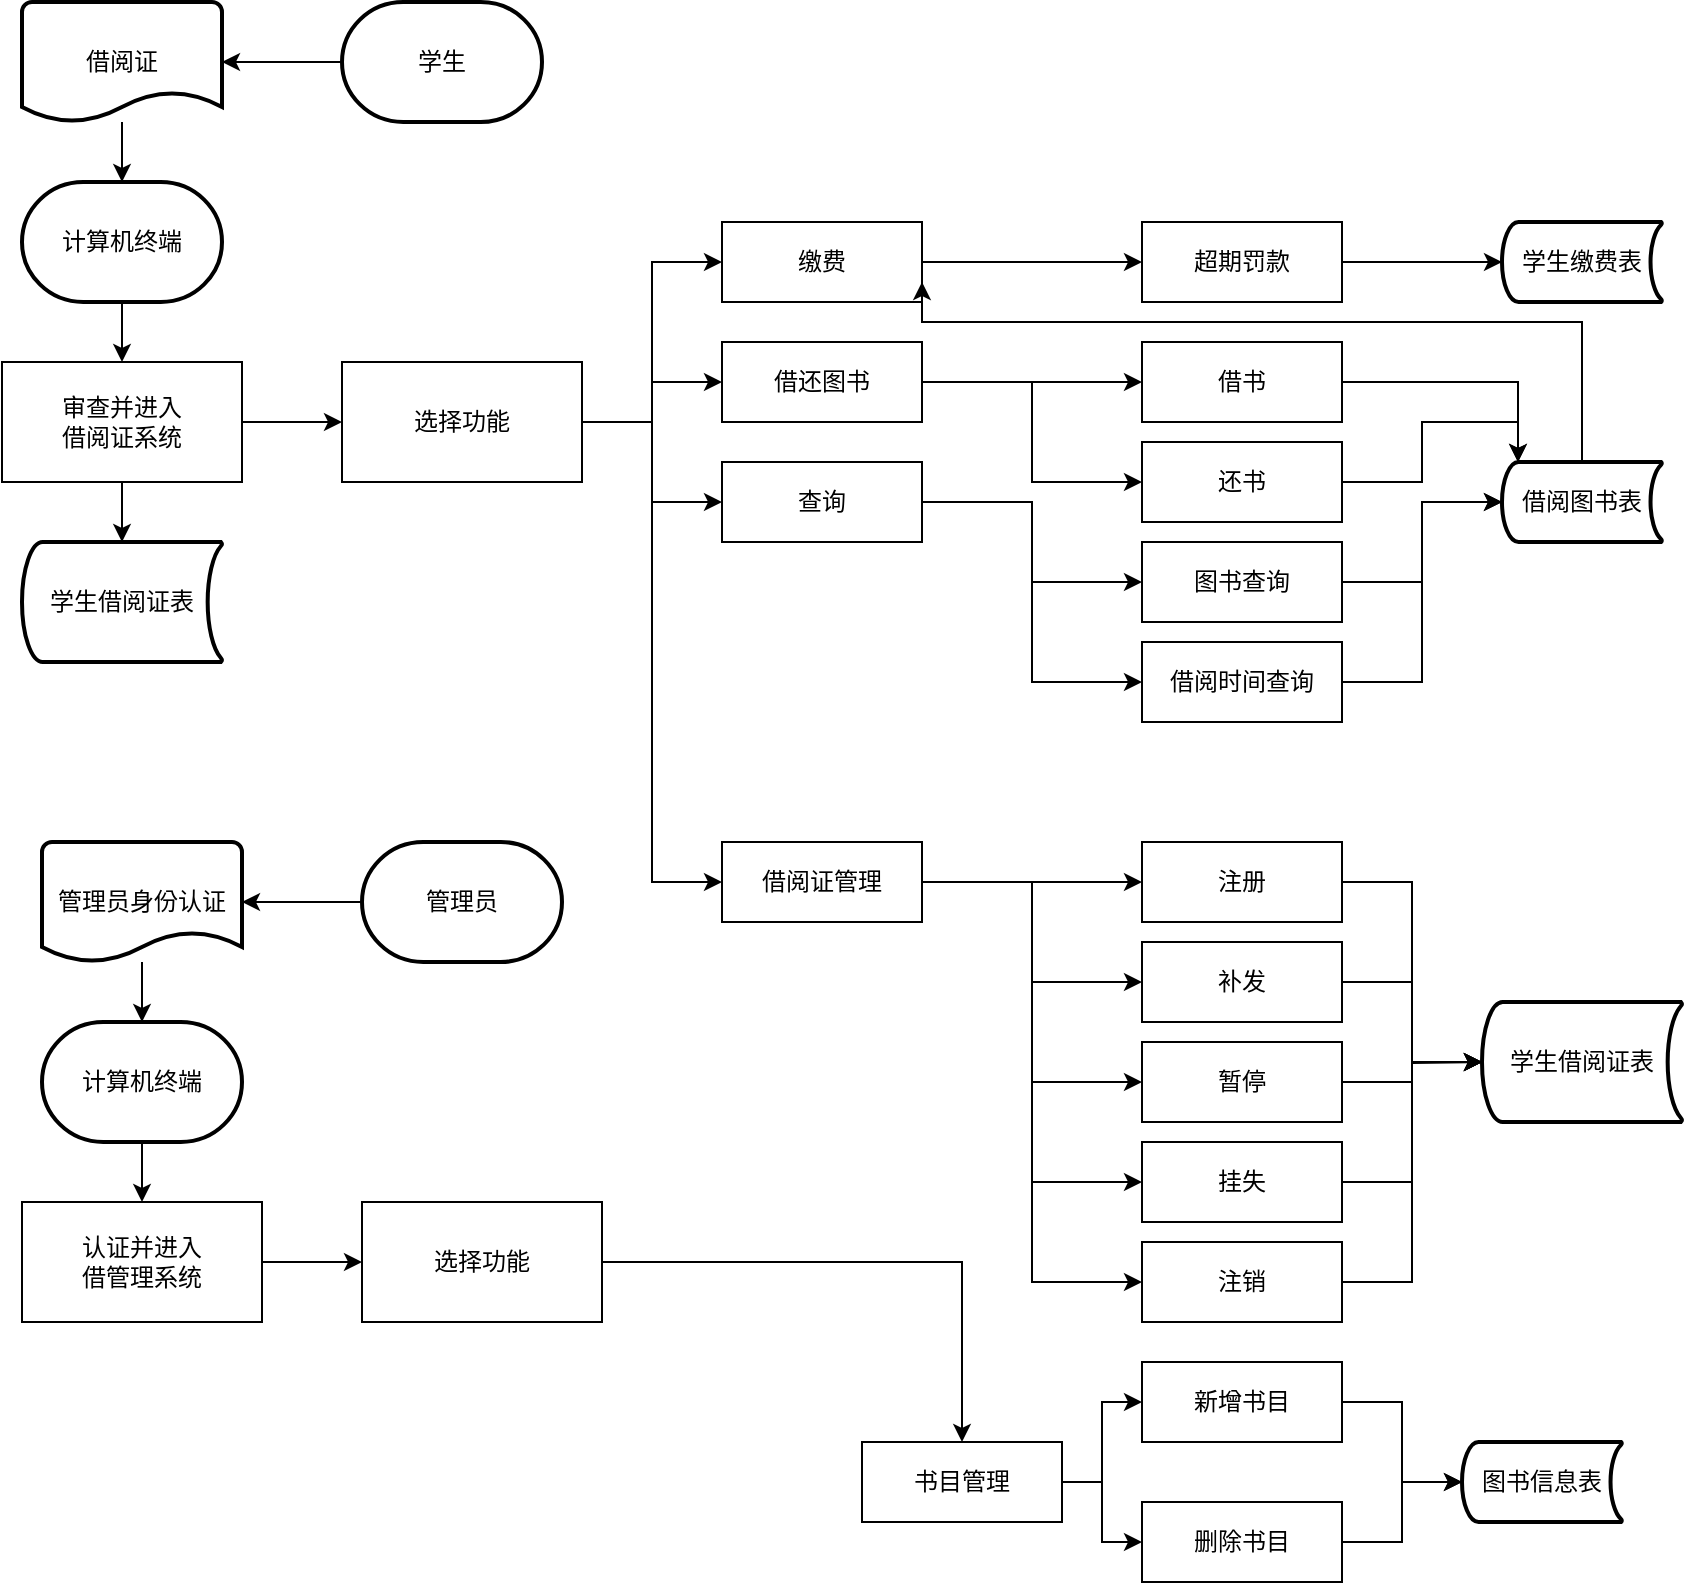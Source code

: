 <mxfile version="26.2.15">
  <diagram name="第 1 页" id="prHB6c7JmaogLN6D8wv1">
    <mxGraphModel dx="1205" dy="666" grid="1" gridSize="10" guides="1" tooltips="1" connect="1" arrows="1" fold="1" page="1" pageScale="1" pageWidth="3840" pageHeight="2160" math="0" shadow="0">
      <root>
        <mxCell id="0" />
        <mxCell id="1" parent="0" />
        <mxCell id="scvsNfRKqxQlTu6MdNj0-13" value="" style="edgeStyle=orthogonalEdgeStyle;rounded=0;orthogonalLoop=1;jettySize=auto;html=1;" edge="1" parent="1" source="scvsNfRKqxQlTu6MdNj0-7" target="scvsNfRKqxQlTu6MdNj0-9">
          <mxGeometry relative="1" as="geometry" />
        </mxCell>
        <mxCell id="scvsNfRKqxQlTu6MdNj0-7" value="借阅证" style="strokeWidth=2;html=1;shape=mxgraph.flowchart.document2;whiteSpace=wrap;size=0.25;" vertex="1" parent="1">
          <mxGeometry x="60" y="60" width="100" height="60" as="geometry" />
        </mxCell>
        <mxCell id="scvsNfRKqxQlTu6MdNj0-12" value="" style="edgeStyle=orthogonalEdgeStyle;rounded=0;orthogonalLoop=1;jettySize=auto;html=1;" edge="1" parent="1" source="scvsNfRKqxQlTu6MdNj0-8" target="scvsNfRKqxQlTu6MdNj0-7">
          <mxGeometry relative="1" as="geometry" />
        </mxCell>
        <mxCell id="scvsNfRKqxQlTu6MdNj0-8" value="学生" style="strokeWidth=2;html=1;shape=mxgraph.flowchart.terminator;whiteSpace=wrap;" vertex="1" parent="1">
          <mxGeometry x="220" y="60" width="100" height="60" as="geometry" />
        </mxCell>
        <mxCell id="scvsNfRKqxQlTu6MdNj0-15" value="" style="edgeStyle=orthogonalEdgeStyle;rounded=0;orthogonalLoop=1;jettySize=auto;html=1;" edge="1" parent="1" source="scvsNfRKqxQlTu6MdNj0-9" target="scvsNfRKqxQlTu6MdNj0-14">
          <mxGeometry relative="1" as="geometry" />
        </mxCell>
        <mxCell id="scvsNfRKqxQlTu6MdNj0-9" value="计算机终端" style="strokeWidth=2;html=1;shape=mxgraph.flowchart.terminator;whiteSpace=wrap;" vertex="1" parent="1">
          <mxGeometry x="60" y="150" width="100" height="60" as="geometry" />
        </mxCell>
        <mxCell id="scvsNfRKqxQlTu6MdNj0-17" value="" style="edgeStyle=orthogonalEdgeStyle;rounded=0;orthogonalLoop=1;jettySize=auto;html=1;" edge="1" parent="1" source="scvsNfRKqxQlTu6MdNj0-14" target="scvsNfRKqxQlTu6MdNj0-16">
          <mxGeometry relative="1" as="geometry" />
        </mxCell>
        <mxCell id="scvsNfRKqxQlTu6MdNj0-19" value="" style="edgeStyle=orthogonalEdgeStyle;rounded=0;orthogonalLoop=1;jettySize=auto;html=1;" edge="1" parent="1" source="scvsNfRKqxQlTu6MdNj0-14" target="scvsNfRKqxQlTu6MdNj0-18">
          <mxGeometry relative="1" as="geometry" />
        </mxCell>
        <mxCell id="scvsNfRKqxQlTu6MdNj0-14" value="审查并进入&lt;div&gt;借阅证系统&lt;/div&gt;" style="rounded=0;whiteSpace=wrap;html=1;" vertex="1" parent="1">
          <mxGeometry x="50" y="240" width="120" height="60" as="geometry" />
        </mxCell>
        <mxCell id="scvsNfRKqxQlTu6MdNj0-26" style="edgeStyle=orthogonalEdgeStyle;rounded=0;orthogonalLoop=1;jettySize=auto;html=1;exitX=1;exitY=0.5;exitDx=0;exitDy=0;entryX=0;entryY=0.5;entryDx=0;entryDy=0;" edge="1" parent="1" source="scvsNfRKqxQlTu6MdNj0-16" target="scvsNfRKqxQlTu6MdNj0-20">
          <mxGeometry relative="1" as="geometry" />
        </mxCell>
        <mxCell id="scvsNfRKqxQlTu6MdNj0-28" style="edgeStyle=orthogonalEdgeStyle;rounded=0;orthogonalLoop=1;jettySize=auto;html=1;exitX=1;exitY=0.5;exitDx=0;exitDy=0;entryX=0;entryY=0.5;entryDx=0;entryDy=0;" edge="1" parent="1" source="scvsNfRKqxQlTu6MdNj0-16" target="scvsNfRKqxQlTu6MdNj0-21">
          <mxGeometry relative="1" as="geometry" />
        </mxCell>
        <mxCell id="scvsNfRKqxQlTu6MdNj0-29" style="edgeStyle=orthogonalEdgeStyle;rounded=0;orthogonalLoop=1;jettySize=auto;html=1;exitX=1;exitY=0.5;exitDx=0;exitDy=0;" edge="1" parent="1" source="scvsNfRKqxQlTu6MdNj0-16" target="scvsNfRKqxQlTu6MdNj0-22">
          <mxGeometry relative="1" as="geometry" />
        </mxCell>
        <mxCell id="scvsNfRKqxQlTu6MdNj0-30" style="edgeStyle=orthogonalEdgeStyle;rounded=0;orthogonalLoop=1;jettySize=auto;html=1;exitX=1;exitY=0.5;exitDx=0;exitDy=0;entryX=0;entryY=0.5;entryDx=0;entryDy=0;" edge="1" parent="1" source="scvsNfRKqxQlTu6MdNj0-16" target="scvsNfRKqxQlTu6MdNj0-23">
          <mxGeometry relative="1" as="geometry" />
        </mxCell>
        <mxCell id="scvsNfRKqxQlTu6MdNj0-16" value="选择功能" style="rounded=0;whiteSpace=wrap;html=1;" vertex="1" parent="1">
          <mxGeometry x="220" y="240" width="120" height="60" as="geometry" />
        </mxCell>
        <mxCell id="scvsNfRKqxQlTu6MdNj0-18" value="学生借阅证表" style="strokeWidth=2;html=1;shape=mxgraph.flowchart.stored_data;whiteSpace=wrap;" vertex="1" parent="1">
          <mxGeometry x="60" y="330" width="100" height="60" as="geometry" />
        </mxCell>
        <mxCell id="scvsNfRKqxQlTu6MdNj0-33" value="" style="edgeStyle=orthogonalEdgeStyle;rounded=0;orthogonalLoop=1;jettySize=auto;html=1;" edge="1" parent="1" source="scvsNfRKqxQlTu6MdNj0-101" target="scvsNfRKqxQlTu6MdNj0-31">
          <mxGeometry relative="1" as="geometry" />
        </mxCell>
        <mxCell id="scvsNfRKqxQlTu6MdNj0-20" value="缴费" style="rounded=0;whiteSpace=wrap;html=1;" vertex="1" parent="1">
          <mxGeometry x="410" y="170" width="100" height="40" as="geometry" />
        </mxCell>
        <mxCell id="scvsNfRKqxQlTu6MdNj0-91" style="edgeStyle=orthogonalEdgeStyle;rounded=0;orthogonalLoop=1;jettySize=auto;html=1;exitX=1;exitY=0.5;exitDx=0;exitDy=0;entryX=0;entryY=0.5;entryDx=0;entryDy=0;" edge="1" parent="1" source="scvsNfRKqxQlTu6MdNj0-21" target="scvsNfRKqxQlTu6MdNj0-88">
          <mxGeometry relative="1" as="geometry" />
        </mxCell>
        <mxCell id="scvsNfRKqxQlTu6MdNj0-92" style="edgeStyle=orthogonalEdgeStyle;rounded=0;orthogonalLoop=1;jettySize=auto;html=1;exitX=1;exitY=0.5;exitDx=0;exitDy=0;entryX=0;entryY=0.5;entryDx=0;entryDy=0;" edge="1" parent="1" source="scvsNfRKqxQlTu6MdNj0-21" target="scvsNfRKqxQlTu6MdNj0-89">
          <mxGeometry relative="1" as="geometry" />
        </mxCell>
        <mxCell id="scvsNfRKqxQlTu6MdNj0-21" value="借还图书" style="rounded=0;whiteSpace=wrap;html=1;" vertex="1" parent="1">
          <mxGeometry x="410" y="230" width="100" height="40" as="geometry" />
        </mxCell>
        <mxCell id="scvsNfRKqxQlTu6MdNj0-97" style="edgeStyle=orthogonalEdgeStyle;rounded=0;orthogonalLoop=1;jettySize=auto;html=1;exitX=1;exitY=0.5;exitDx=0;exitDy=0;entryX=0;entryY=0.5;entryDx=0;entryDy=0;" edge="1" parent="1" source="scvsNfRKqxQlTu6MdNj0-22" target="scvsNfRKqxQlTu6MdNj0-95">
          <mxGeometry relative="1" as="geometry" />
        </mxCell>
        <mxCell id="scvsNfRKqxQlTu6MdNj0-98" style="edgeStyle=orthogonalEdgeStyle;rounded=0;orthogonalLoop=1;jettySize=auto;html=1;exitX=1;exitY=0.5;exitDx=0;exitDy=0;entryX=0;entryY=0.5;entryDx=0;entryDy=0;" edge="1" parent="1" source="scvsNfRKqxQlTu6MdNj0-22" target="scvsNfRKqxQlTu6MdNj0-96">
          <mxGeometry relative="1" as="geometry" />
        </mxCell>
        <mxCell id="scvsNfRKqxQlTu6MdNj0-22" value="查询" style="rounded=0;whiteSpace=wrap;html=1;" vertex="1" parent="1">
          <mxGeometry x="410" y="290" width="100" height="40" as="geometry" />
        </mxCell>
        <mxCell id="scvsNfRKqxQlTu6MdNj0-74" style="edgeStyle=orthogonalEdgeStyle;rounded=0;orthogonalLoop=1;jettySize=auto;html=1;exitX=1;exitY=0.5;exitDx=0;exitDy=0;entryX=0;entryY=0.5;entryDx=0;entryDy=0;" edge="1" parent="1" source="scvsNfRKqxQlTu6MdNj0-23" target="scvsNfRKqxQlTu6MdNj0-69">
          <mxGeometry relative="1" as="geometry" />
        </mxCell>
        <mxCell id="scvsNfRKqxQlTu6MdNj0-75" style="edgeStyle=orthogonalEdgeStyle;rounded=0;orthogonalLoop=1;jettySize=auto;html=1;exitX=1;exitY=0.5;exitDx=0;exitDy=0;entryX=0;entryY=0.5;entryDx=0;entryDy=0;" edge="1" parent="1" source="scvsNfRKqxQlTu6MdNj0-23" target="scvsNfRKqxQlTu6MdNj0-70">
          <mxGeometry relative="1" as="geometry" />
        </mxCell>
        <mxCell id="scvsNfRKqxQlTu6MdNj0-76" style="edgeStyle=orthogonalEdgeStyle;rounded=0;orthogonalLoop=1;jettySize=auto;html=1;exitX=1;exitY=0.5;exitDx=0;exitDy=0;entryX=0;entryY=0.5;entryDx=0;entryDy=0;" edge="1" parent="1" source="scvsNfRKqxQlTu6MdNj0-23" target="scvsNfRKqxQlTu6MdNj0-71">
          <mxGeometry relative="1" as="geometry" />
        </mxCell>
        <mxCell id="scvsNfRKqxQlTu6MdNj0-77" style="edgeStyle=orthogonalEdgeStyle;rounded=0;orthogonalLoop=1;jettySize=auto;html=1;exitX=1;exitY=0.5;exitDx=0;exitDy=0;entryX=0;entryY=0.5;entryDx=0;entryDy=0;" edge="1" parent="1" source="scvsNfRKqxQlTu6MdNj0-23" target="scvsNfRKqxQlTu6MdNj0-72">
          <mxGeometry relative="1" as="geometry" />
        </mxCell>
        <mxCell id="scvsNfRKqxQlTu6MdNj0-78" style="edgeStyle=orthogonalEdgeStyle;rounded=0;orthogonalLoop=1;jettySize=auto;html=1;exitX=1;exitY=0.5;exitDx=0;exitDy=0;entryX=0;entryY=0.5;entryDx=0;entryDy=0;" edge="1" parent="1" source="scvsNfRKqxQlTu6MdNj0-23" target="scvsNfRKqxQlTu6MdNj0-73">
          <mxGeometry relative="1" as="geometry" />
        </mxCell>
        <mxCell id="scvsNfRKqxQlTu6MdNj0-23" value="借阅证管理" style="rounded=0;whiteSpace=wrap;html=1;" vertex="1" parent="1">
          <mxGeometry x="410" y="480" width="100" height="40" as="geometry" />
        </mxCell>
        <mxCell id="scvsNfRKqxQlTu6MdNj0-31" value="学生缴费表" style="strokeWidth=2;html=1;shape=mxgraph.flowchart.stored_data;whiteSpace=wrap;" vertex="1" parent="1">
          <mxGeometry x="800" y="170" width="80" height="40" as="geometry" />
        </mxCell>
        <mxCell id="scvsNfRKqxQlTu6MdNj0-37" style="edgeStyle=orthogonalEdgeStyle;rounded=0;orthogonalLoop=1;jettySize=auto;html=1;exitX=0.5;exitY=0;exitDx=0;exitDy=0;exitPerimeter=0;entryX=1;entryY=0.75;entryDx=0;entryDy=0;" edge="1" parent="1">
          <mxGeometry relative="1" as="geometry">
            <mxPoint x="840" y="290" as="sourcePoint" />
            <mxPoint x="510" y="200" as="targetPoint" />
            <Array as="points">
              <mxPoint x="840" y="220" />
              <mxPoint x="510" y="220" />
            </Array>
          </mxGeometry>
        </mxCell>
        <mxCell id="scvsNfRKqxQlTu6MdNj0-32" value="借阅图书表" style="strokeWidth=2;html=1;shape=mxgraph.flowchart.stored_data;whiteSpace=wrap;" vertex="1" parent="1">
          <mxGeometry x="800" y="290" width="80" height="40" as="geometry" />
        </mxCell>
        <mxCell id="scvsNfRKqxQlTu6MdNj0-47" value="" style="edgeStyle=orthogonalEdgeStyle;rounded=0;orthogonalLoop=1;jettySize=auto;html=1;" edge="1" parent="1" source="scvsNfRKqxQlTu6MdNj0-48" target="scvsNfRKqxQlTu6MdNj0-52">
          <mxGeometry relative="1" as="geometry" />
        </mxCell>
        <mxCell id="scvsNfRKqxQlTu6MdNj0-48" value="管理员身份认证" style="strokeWidth=2;html=1;shape=mxgraph.flowchart.document2;whiteSpace=wrap;size=0.25;" vertex="1" parent="1">
          <mxGeometry x="70" y="480" width="100" height="60" as="geometry" />
        </mxCell>
        <mxCell id="scvsNfRKqxQlTu6MdNj0-49" value="" style="edgeStyle=orthogonalEdgeStyle;rounded=0;orthogonalLoop=1;jettySize=auto;html=1;" edge="1" parent="1" source="scvsNfRKqxQlTu6MdNj0-50" target="scvsNfRKqxQlTu6MdNj0-48">
          <mxGeometry relative="1" as="geometry" />
        </mxCell>
        <mxCell id="scvsNfRKqxQlTu6MdNj0-50" value="管理员" style="strokeWidth=2;html=1;shape=mxgraph.flowchart.terminator;whiteSpace=wrap;" vertex="1" parent="1">
          <mxGeometry x="230" y="480" width="100" height="60" as="geometry" />
        </mxCell>
        <mxCell id="scvsNfRKqxQlTu6MdNj0-51" value="" style="edgeStyle=orthogonalEdgeStyle;rounded=0;orthogonalLoop=1;jettySize=auto;html=1;" edge="1" parent="1" source="scvsNfRKqxQlTu6MdNj0-52" target="scvsNfRKqxQlTu6MdNj0-55">
          <mxGeometry relative="1" as="geometry" />
        </mxCell>
        <mxCell id="scvsNfRKqxQlTu6MdNj0-52" value="计算机终端" style="strokeWidth=2;html=1;shape=mxgraph.flowchart.terminator;whiteSpace=wrap;" vertex="1" parent="1">
          <mxGeometry x="70" y="570" width="100" height="60" as="geometry" />
        </mxCell>
        <mxCell id="scvsNfRKqxQlTu6MdNj0-53" value="" style="edgeStyle=orthogonalEdgeStyle;rounded=0;orthogonalLoop=1;jettySize=auto;html=1;" edge="1" parent="1" source="scvsNfRKqxQlTu6MdNj0-55" target="scvsNfRKqxQlTu6MdNj0-56">
          <mxGeometry relative="1" as="geometry" />
        </mxCell>
        <mxCell id="scvsNfRKqxQlTu6MdNj0-55" value="认证并进入&lt;div&gt;借管理系统&lt;/div&gt;" style="rounded=0;whiteSpace=wrap;html=1;" vertex="1" parent="1">
          <mxGeometry x="60" y="660" width="120" height="60" as="geometry" />
        </mxCell>
        <mxCell id="scvsNfRKqxQlTu6MdNj0-59" value="" style="edgeStyle=orthogonalEdgeStyle;rounded=0;orthogonalLoop=1;jettySize=auto;html=1;" edge="1" parent="1" source="scvsNfRKqxQlTu6MdNj0-56" target="scvsNfRKqxQlTu6MdNj0-58">
          <mxGeometry relative="1" as="geometry" />
        </mxCell>
        <mxCell id="scvsNfRKqxQlTu6MdNj0-56" value="选择功能" style="rounded=0;whiteSpace=wrap;html=1;" vertex="1" parent="1">
          <mxGeometry x="230" y="660" width="120" height="60" as="geometry" />
        </mxCell>
        <mxCell id="scvsNfRKqxQlTu6MdNj0-62" style="edgeStyle=orthogonalEdgeStyle;rounded=0;orthogonalLoop=1;jettySize=auto;html=1;exitX=1;exitY=0.5;exitDx=0;exitDy=0;" edge="1" parent="1" source="scvsNfRKqxQlTu6MdNj0-58" target="scvsNfRKqxQlTu6MdNj0-61">
          <mxGeometry relative="1" as="geometry" />
        </mxCell>
        <mxCell id="scvsNfRKqxQlTu6MdNj0-63" style="edgeStyle=orthogonalEdgeStyle;rounded=0;orthogonalLoop=1;jettySize=auto;html=1;exitX=1;exitY=0.5;exitDx=0;exitDy=0;entryX=0;entryY=0.5;entryDx=0;entryDy=0;" edge="1" parent="1" source="scvsNfRKqxQlTu6MdNj0-58" target="scvsNfRKqxQlTu6MdNj0-60">
          <mxGeometry relative="1" as="geometry" />
        </mxCell>
        <mxCell id="scvsNfRKqxQlTu6MdNj0-58" value="书目管理" style="rounded=0;whiteSpace=wrap;html=1;" vertex="1" parent="1">
          <mxGeometry x="480" y="780" width="100" height="40" as="geometry" />
        </mxCell>
        <mxCell id="scvsNfRKqxQlTu6MdNj0-60" value="新增书目" style="rounded=0;whiteSpace=wrap;html=1;" vertex="1" parent="1">
          <mxGeometry x="620" y="740" width="100" height="40" as="geometry" />
        </mxCell>
        <mxCell id="scvsNfRKqxQlTu6MdNj0-61" value="删除书目" style="rounded=0;whiteSpace=wrap;html=1;" vertex="1" parent="1">
          <mxGeometry x="620" y="810" width="100" height="40" as="geometry" />
        </mxCell>
        <mxCell id="scvsNfRKqxQlTu6MdNj0-64" value="图书信息表" style="strokeWidth=2;html=1;shape=mxgraph.flowchart.stored_data;whiteSpace=wrap;" vertex="1" parent="1">
          <mxGeometry x="780" y="780" width="80" height="40" as="geometry" />
        </mxCell>
        <mxCell id="scvsNfRKqxQlTu6MdNj0-65" style="edgeStyle=orthogonalEdgeStyle;rounded=0;orthogonalLoop=1;jettySize=auto;html=1;exitX=1;exitY=0.5;exitDx=0;exitDy=0;entryX=0;entryY=0.5;entryDx=0;entryDy=0;entryPerimeter=0;" edge="1" parent="1" source="scvsNfRKqxQlTu6MdNj0-60" target="scvsNfRKqxQlTu6MdNj0-64">
          <mxGeometry relative="1" as="geometry" />
        </mxCell>
        <mxCell id="scvsNfRKqxQlTu6MdNj0-66" style="edgeStyle=orthogonalEdgeStyle;rounded=0;orthogonalLoop=1;jettySize=auto;html=1;exitX=1;exitY=0.5;exitDx=0;exitDy=0;entryX=0;entryY=0.5;entryDx=0;entryDy=0;entryPerimeter=0;" edge="1" parent="1" source="scvsNfRKqxQlTu6MdNj0-61" target="scvsNfRKqxQlTu6MdNj0-64">
          <mxGeometry relative="1" as="geometry" />
        </mxCell>
        <mxCell id="scvsNfRKqxQlTu6MdNj0-69" value="注册" style="rounded=0;whiteSpace=wrap;html=1;" vertex="1" parent="1">
          <mxGeometry x="620" y="480" width="100" height="40" as="geometry" />
        </mxCell>
        <mxCell id="scvsNfRKqxQlTu6MdNj0-70" value="补发" style="rounded=0;whiteSpace=wrap;html=1;" vertex="1" parent="1">
          <mxGeometry x="620" y="530" width="100" height="40" as="geometry" />
        </mxCell>
        <mxCell id="scvsNfRKqxQlTu6MdNj0-82" style="edgeStyle=orthogonalEdgeStyle;rounded=0;orthogonalLoop=1;jettySize=auto;html=1;exitX=1;exitY=0.5;exitDx=0;exitDy=0;" edge="1" parent="1" source="scvsNfRKqxQlTu6MdNj0-71">
          <mxGeometry relative="1" as="geometry">
            <mxPoint x="790" y="590" as="targetPoint" />
          </mxGeometry>
        </mxCell>
        <mxCell id="scvsNfRKqxQlTu6MdNj0-71" value="暂停" style="rounded=0;whiteSpace=wrap;html=1;" vertex="1" parent="1">
          <mxGeometry x="620" y="580" width="100" height="40" as="geometry" />
        </mxCell>
        <mxCell id="scvsNfRKqxQlTu6MdNj0-72" value="挂失" style="rounded=0;whiteSpace=wrap;html=1;" vertex="1" parent="1">
          <mxGeometry x="620" y="630" width="100" height="40" as="geometry" />
        </mxCell>
        <mxCell id="scvsNfRKqxQlTu6MdNj0-73" value="注销" style="rounded=0;whiteSpace=wrap;html=1;" vertex="1" parent="1">
          <mxGeometry x="620" y="680" width="100" height="40" as="geometry" />
        </mxCell>
        <mxCell id="scvsNfRKqxQlTu6MdNj0-79" value="学生借阅证表" style="strokeWidth=2;html=1;shape=mxgraph.flowchart.stored_data;whiteSpace=wrap;" vertex="1" parent="1">
          <mxGeometry x="790" y="560" width="100" height="60" as="geometry" />
        </mxCell>
        <mxCell id="scvsNfRKqxQlTu6MdNj0-80" style="edgeStyle=orthogonalEdgeStyle;rounded=0;orthogonalLoop=1;jettySize=auto;html=1;exitX=1;exitY=0.5;exitDx=0;exitDy=0;entryX=0;entryY=0.5;entryDx=0;entryDy=0;entryPerimeter=0;" edge="1" parent="1" source="scvsNfRKqxQlTu6MdNj0-69" target="scvsNfRKqxQlTu6MdNj0-79">
          <mxGeometry relative="1" as="geometry" />
        </mxCell>
        <mxCell id="scvsNfRKqxQlTu6MdNj0-81" style="edgeStyle=orthogonalEdgeStyle;rounded=0;orthogonalLoop=1;jettySize=auto;html=1;exitX=1;exitY=0.5;exitDx=0;exitDy=0;entryX=0;entryY=0.5;entryDx=0;entryDy=0;entryPerimeter=0;" edge="1" parent="1" source="scvsNfRKqxQlTu6MdNj0-70" target="scvsNfRKqxQlTu6MdNj0-79">
          <mxGeometry relative="1" as="geometry" />
        </mxCell>
        <mxCell id="scvsNfRKqxQlTu6MdNj0-83" style="edgeStyle=orthogonalEdgeStyle;rounded=0;orthogonalLoop=1;jettySize=auto;html=1;exitX=1;exitY=0.5;exitDx=0;exitDy=0;entryX=0;entryY=0.5;entryDx=0;entryDy=0;entryPerimeter=0;" edge="1" parent="1" source="scvsNfRKqxQlTu6MdNj0-72" target="scvsNfRKqxQlTu6MdNj0-79">
          <mxGeometry relative="1" as="geometry" />
        </mxCell>
        <mxCell id="scvsNfRKqxQlTu6MdNj0-84" style="edgeStyle=orthogonalEdgeStyle;rounded=0;orthogonalLoop=1;jettySize=auto;html=1;exitX=1;exitY=0.5;exitDx=0;exitDy=0;entryX=0;entryY=0.5;entryDx=0;entryDy=0;entryPerimeter=0;" edge="1" parent="1" source="scvsNfRKqxQlTu6MdNj0-73" target="scvsNfRKqxQlTu6MdNj0-79">
          <mxGeometry relative="1" as="geometry" />
        </mxCell>
        <mxCell id="scvsNfRKqxQlTu6MdNj0-88" value="借书" style="rounded=0;whiteSpace=wrap;html=1;" vertex="1" parent="1">
          <mxGeometry x="620" y="230" width="100" height="40" as="geometry" />
        </mxCell>
        <mxCell id="scvsNfRKqxQlTu6MdNj0-89" value="还书" style="rounded=0;whiteSpace=wrap;html=1;" vertex="1" parent="1">
          <mxGeometry x="620" y="280" width="100" height="40" as="geometry" />
        </mxCell>
        <mxCell id="scvsNfRKqxQlTu6MdNj0-93" style="edgeStyle=orthogonalEdgeStyle;rounded=0;orthogonalLoop=1;jettySize=auto;html=1;exitX=1;exitY=0.5;exitDx=0;exitDy=0;entryX=0.1;entryY=0;entryDx=0;entryDy=0;entryPerimeter=0;" edge="1" parent="1" source="scvsNfRKqxQlTu6MdNj0-88" target="scvsNfRKqxQlTu6MdNj0-32">
          <mxGeometry relative="1" as="geometry" />
        </mxCell>
        <mxCell id="scvsNfRKqxQlTu6MdNj0-94" style="edgeStyle=orthogonalEdgeStyle;rounded=0;orthogonalLoop=1;jettySize=auto;html=1;exitX=1;exitY=0.5;exitDx=0;exitDy=0;entryX=0.1;entryY=0;entryDx=0;entryDy=0;entryPerimeter=0;" edge="1" parent="1" source="scvsNfRKqxQlTu6MdNj0-89" target="scvsNfRKqxQlTu6MdNj0-32">
          <mxGeometry relative="1" as="geometry" />
        </mxCell>
        <mxCell id="scvsNfRKqxQlTu6MdNj0-95" value="图书查询" style="rounded=0;whiteSpace=wrap;html=1;" vertex="1" parent="1">
          <mxGeometry x="620" y="330" width="100" height="40" as="geometry" />
        </mxCell>
        <mxCell id="scvsNfRKqxQlTu6MdNj0-96" value="借阅时间查询" style="rounded=0;whiteSpace=wrap;html=1;" vertex="1" parent="1">
          <mxGeometry x="620" y="380" width="100" height="40" as="geometry" />
        </mxCell>
        <mxCell id="scvsNfRKqxQlTu6MdNj0-99" style="edgeStyle=orthogonalEdgeStyle;rounded=0;orthogonalLoop=1;jettySize=auto;html=1;exitX=1;exitY=0.5;exitDx=0;exitDy=0;entryX=0;entryY=0.5;entryDx=0;entryDy=0;entryPerimeter=0;" edge="1" parent="1" source="scvsNfRKqxQlTu6MdNj0-95" target="scvsNfRKqxQlTu6MdNj0-32">
          <mxGeometry relative="1" as="geometry" />
        </mxCell>
        <mxCell id="scvsNfRKqxQlTu6MdNj0-100" style="edgeStyle=orthogonalEdgeStyle;rounded=0;orthogonalLoop=1;jettySize=auto;html=1;exitX=1;exitY=0.5;exitDx=0;exitDy=0;entryX=0;entryY=0.5;entryDx=0;entryDy=0;entryPerimeter=0;" edge="1" parent="1" source="scvsNfRKqxQlTu6MdNj0-96" target="scvsNfRKqxQlTu6MdNj0-32">
          <mxGeometry relative="1" as="geometry" />
        </mxCell>
        <mxCell id="scvsNfRKqxQlTu6MdNj0-102" value="" style="edgeStyle=orthogonalEdgeStyle;rounded=0;orthogonalLoop=1;jettySize=auto;html=1;" edge="1" parent="1" source="scvsNfRKqxQlTu6MdNj0-20" target="scvsNfRKqxQlTu6MdNj0-101">
          <mxGeometry relative="1" as="geometry">
            <mxPoint x="510" y="190" as="sourcePoint" />
            <mxPoint x="800" y="190" as="targetPoint" />
          </mxGeometry>
        </mxCell>
        <mxCell id="scvsNfRKqxQlTu6MdNj0-101" value="超期罚款" style="rounded=0;whiteSpace=wrap;html=1;" vertex="1" parent="1">
          <mxGeometry x="620" y="170" width="100" height="40" as="geometry" />
        </mxCell>
      </root>
    </mxGraphModel>
  </diagram>
</mxfile>
